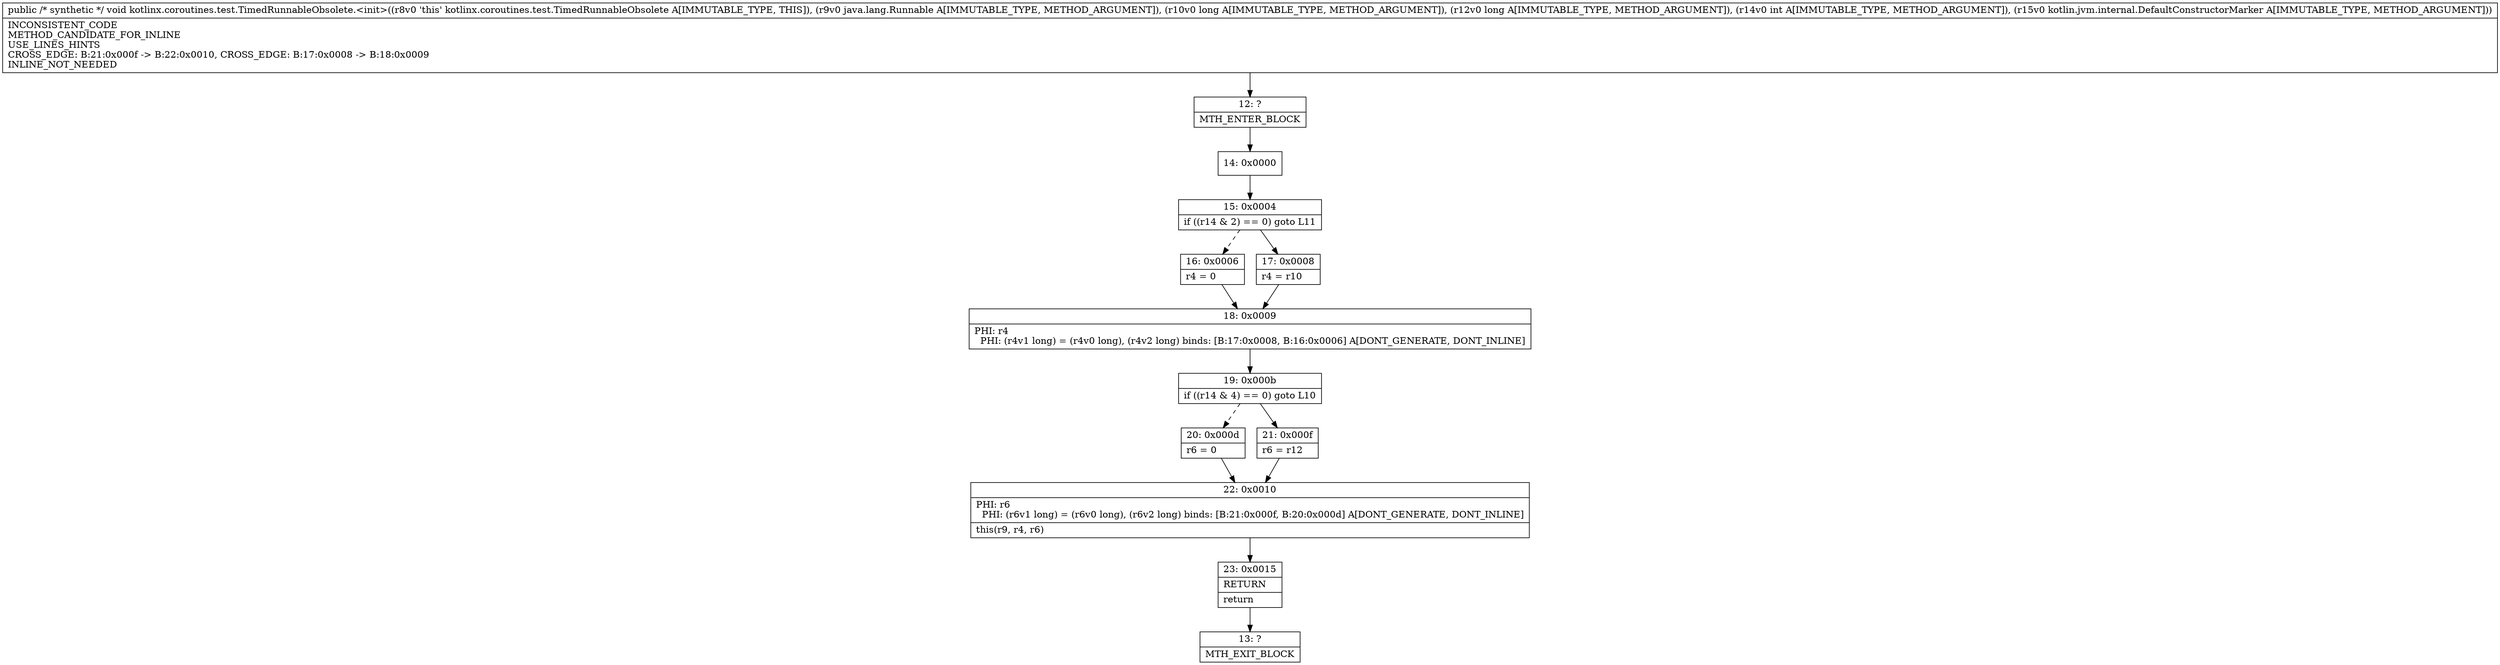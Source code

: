 digraph "CFG forkotlinx.coroutines.test.TimedRunnableObsolete.\<init\>(Ljava\/lang\/Runnable;JJILkotlin\/jvm\/internal\/DefaultConstructorMarker;)V" {
Node_12 [shape=record,label="{12\:\ ?|MTH_ENTER_BLOCK\l}"];
Node_14 [shape=record,label="{14\:\ 0x0000}"];
Node_15 [shape=record,label="{15\:\ 0x0004|if ((r14 & 2) == 0) goto L11\l}"];
Node_16 [shape=record,label="{16\:\ 0x0006|r4 = 0\l}"];
Node_18 [shape=record,label="{18\:\ 0x0009|PHI: r4 \l  PHI: (r4v1 long) = (r4v0 long), (r4v2 long) binds: [B:17:0x0008, B:16:0x0006] A[DONT_GENERATE, DONT_INLINE]\l}"];
Node_19 [shape=record,label="{19\:\ 0x000b|if ((r14 & 4) == 0) goto L10\l}"];
Node_20 [shape=record,label="{20\:\ 0x000d|r6 = 0\l}"];
Node_22 [shape=record,label="{22\:\ 0x0010|PHI: r6 \l  PHI: (r6v1 long) = (r6v0 long), (r6v2 long) binds: [B:21:0x000f, B:20:0x000d] A[DONT_GENERATE, DONT_INLINE]\l|this(r9, r4, r6)\l}"];
Node_23 [shape=record,label="{23\:\ 0x0015|RETURN\l|return\l}"];
Node_13 [shape=record,label="{13\:\ ?|MTH_EXIT_BLOCK\l}"];
Node_21 [shape=record,label="{21\:\ 0x000f|r6 = r12\l}"];
Node_17 [shape=record,label="{17\:\ 0x0008|r4 = r10\l}"];
MethodNode[shape=record,label="{public \/* synthetic *\/ void kotlinx.coroutines.test.TimedRunnableObsolete.\<init\>((r8v0 'this' kotlinx.coroutines.test.TimedRunnableObsolete A[IMMUTABLE_TYPE, THIS]), (r9v0 java.lang.Runnable A[IMMUTABLE_TYPE, METHOD_ARGUMENT]), (r10v0 long A[IMMUTABLE_TYPE, METHOD_ARGUMENT]), (r12v0 long A[IMMUTABLE_TYPE, METHOD_ARGUMENT]), (r14v0 int A[IMMUTABLE_TYPE, METHOD_ARGUMENT]), (r15v0 kotlin.jvm.internal.DefaultConstructorMarker A[IMMUTABLE_TYPE, METHOD_ARGUMENT]))  | INCONSISTENT_CODE\lMETHOD_CANDIDATE_FOR_INLINE\lUSE_LINES_HINTS\lCROSS_EDGE: B:21:0x000f \-\> B:22:0x0010, CROSS_EDGE: B:17:0x0008 \-\> B:18:0x0009\lINLINE_NOT_NEEDED\l}"];
MethodNode -> Node_12;Node_12 -> Node_14;
Node_14 -> Node_15;
Node_15 -> Node_16[style=dashed];
Node_15 -> Node_17;
Node_16 -> Node_18;
Node_18 -> Node_19;
Node_19 -> Node_20[style=dashed];
Node_19 -> Node_21;
Node_20 -> Node_22;
Node_22 -> Node_23;
Node_23 -> Node_13;
Node_21 -> Node_22;
Node_17 -> Node_18;
}

